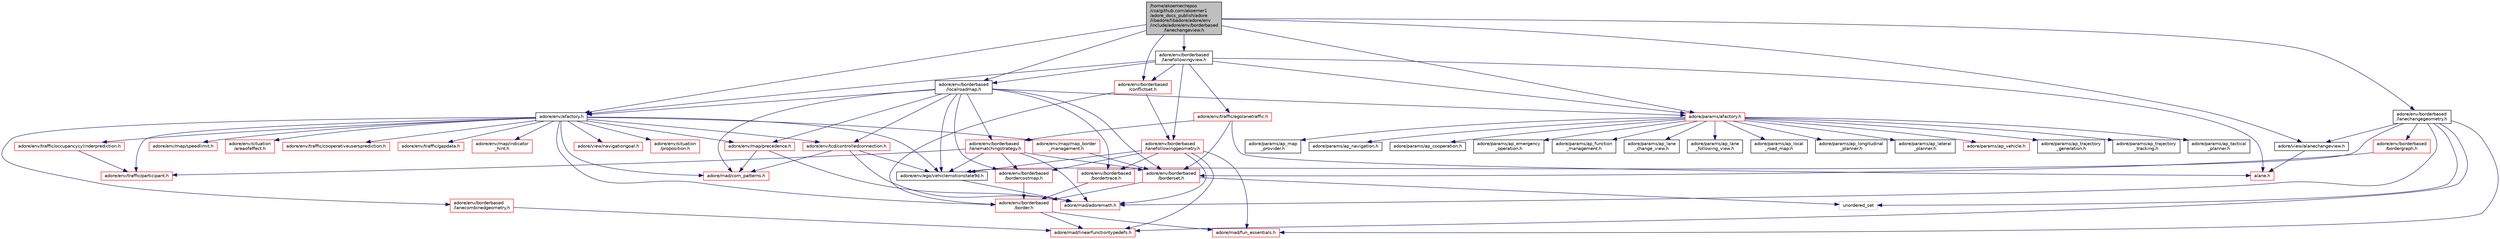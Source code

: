digraph "/home/akoerner/repos/csa/github.com/akoerner1/adore_docs_publish/adore/libadore/libadore/adore/env/include/adore/env/borderbased/lanechangeview.h"
{
 // LATEX_PDF_SIZE
  edge [fontname="Helvetica",fontsize="10",labelfontname="Helvetica",labelfontsize="10"];
  node [fontname="Helvetica",fontsize="10",shape=record];
  Node1 [label="/home/akoerner/repos\l/csa/github.com/akoerner1\l/adore_docs_publish/adore\l/libadore/libadore/adore/env\l/include/adore/env/borderbased\l/lanechangeview.h",height=0.2,width=0.4,color="black", fillcolor="grey75", style="filled", fontcolor="black",tooltip=" "];
  Node1 -> Node2 [color="midnightblue",fontsize="10",style="solid",fontname="Helvetica"];
  Node2 [label="adore/env/afactory.h",height=0.2,width=0.4,color="black", fillcolor="white", style="filled",URL="$env_2include_2adore_2env_2afactory_8h.html",tooltip=" "];
  Node2 -> Node3 [color="midnightblue",fontsize="10",style="solid",fontname="Helvetica"];
  Node3 [label="adore/env/borderbased\l/border.h",height=0.2,width=0.4,color="red", fillcolor="white", style="filled",URL="$border_8h.html",tooltip=" "];
  Node3 -> Node20 [color="midnightblue",fontsize="10",style="solid",fontname="Helvetica"];
  Node20 [label="adore/mad/fun_essentials.h",height=0.2,width=0.4,color="red", fillcolor="white", style="filled",URL="$fun__essentials_8h.html",tooltip=" "];
  Node3 -> Node39 [color="midnightblue",fontsize="10",style="solid",fontname="Helvetica"];
  Node39 [label="adore/mad/linearfunctiontypedefs.h",height=0.2,width=0.4,color="red", fillcolor="white", style="filled",URL="$linearfunctiontypedefs_8h.html",tooltip=" "];
  Node2 -> Node40 [color="midnightblue",fontsize="10",style="solid",fontname="Helvetica"];
  Node40 [label="adore/view/navigationgoal.h",height=0.2,width=0.4,color="red", fillcolor="white", style="filled",URL="$navigationgoal_8h.html",tooltip=" "];
  Node2 -> Node42 [color="midnightblue",fontsize="10",style="solid",fontname="Helvetica"];
  Node42 [label="adore/env/ego/vehiclemotionstate9d.h",height=0.2,width=0.4,color="black", fillcolor="white", style="filled",URL="$env_2include_2adore_2env_2ego_2vehiclemotionstate9d_8h.html",tooltip=" "];
  Node42 -> Node7 [color="midnightblue",fontsize="10",style="solid",fontname="Helvetica"];
  Node7 [label="adore/mad/adoremath.h",height=0.2,width=0.4,color="red", fillcolor="white", style="filled",URL="$adoremath_8h.html",tooltip=" "];
  Node2 -> Node43 [color="midnightblue",fontsize="10",style="solid",fontname="Helvetica"];
  Node43 [label="adore/env/traffic/participant.h",height=0.2,width=0.4,color="red", fillcolor="white", style="filled",URL="$participant_8h.html",tooltip=" "];
  Node2 -> Node45 [color="midnightblue",fontsize="10",style="solid",fontname="Helvetica"];
  Node45 [label="adore/mad/com_patterns.h",height=0.2,width=0.4,color="red", fillcolor="white", style="filled",URL="$com__patterns_8h.html",tooltip=" "];
  Node2 -> Node47 [color="midnightblue",fontsize="10",style="solid",fontname="Helvetica"];
  Node47 [label="adore/env/map/precedence.h",height=0.2,width=0.4,color="red", fillcolor="white", style="filled",URL="$precedence_8h.html",tooltip=" "];
  Node47 -> Node7 [color="midnightblue",fontsize="10",style="solid",fontname="Helvetica"];
  Node47 -> Node45 [color="midnightblue",fontsize="10",style="solid",fontname="Helvetica"];
  Node2 -> Node49 [color="midnightblue",fontsize="10",style="solid",fontname="Helvetica"];
  Node49 [label="adore/env/map/map_border\l_management.h",height=0.2,width=0.4,color="red", fillcolor="white", style="filled",URL="$map__border__management_8h.html",tooltip=" "];
  Node49 -> Node50 [color="midnightblue",fontsize="10",style="solid",fontname="Helvetica"];
  Node50 [label="adore/env/borderbased\l/borderset.h",height=0.2,width=0.4,color="red", fillcolor="white", style="filled",URL="$borderset_8h.html",tooltip=" "];
  Node50 -> Node3 [color="midnightblue",fontsize="10",style="solid",fontname="Helvetica"];
  Node50 -> Node53 [color="midnightblue",fontsize="10",style="solid",fontname="Helvetica"];
  Node53 [label="unordered_set",height=0.2,width=0.4,color="grey75", fillcolor="white", style="filled",tooltip=" "];
  Node2 -> Node60 [color="midnightblue",fontsize="10",style="solid",fontname="Helvetica"];
  Node60 [label="adore/env/situation\l/proposition.h",height=0.2,width=0.4,color="red", fillcolor="white", style="filled",URL="$proposition_8h.html",tooltip=" "];
  Node2 -> Node61 [color="midnightblue",fontsize="10",style="solid",fontname="Helvetica"];
  Node61 [label="adore/env/tcd/controlledconnection.h",height=0.2,width=0.4,color="red", fillcolor="white", style="filled",URL="$controlledconnection_8h.html",tooltip=" "];
  Node61 -> Node45 [color="midnightblue",fontsize="10",style="solid",fontname="Helvetica"];
  Node61 -> Node7 [color="midnightblue",fontsize="10",style="solid",fontname="Helvetica"];
  Node61 -> Node42 [color="midnightblue",fontsize="10",style="solid",fontname="Helvetica"];
  Node2 -> Node65 [color="midnightblue",fontsize="10",style="solid",fontname="Helvetica"];
  Node65 [label="adore/env/traffic/occupancycylinderprediction.h",height=0.2,width=0.4,color="red", fillcolor="white", style="filled",URL="$occupancycylinderprediction_8h.html",tooltip=" "];
  Node65 -> Node43 [color="midnightblue",fontsize="10",style="solid",fontname="Helvetica"];
  Node2 -> Node69 [color="midnightblue",fontsize="10",style="solid",fontname="Helvetica"];
  Node69 [label="adore/env/borderbased\l/lanecombinedgeometry.h",height=0.2,width=0.4,color="red", fillcolor="white", style="filled",URL="$lanecombinedgeometry_8h.html",tooltip=" "];
  Node69 -> Node39 [color="midnightblue",fontsize="10",style="solid",fontname="Helvetica"];
  Node2 -> Node76 [color="midnightblue",fontsize="10",style="solid",fontname="Helvetica"];
  Node76 [label="adore/env/map/speedlimit.h",height=0.2,width=0.4,color="red", fillcolor="white", style="filled",URL="$speedlimit_8h.html",tooltip=" "];
  Node2 -> Node77 [color="midnightblue",fontsize="10",style="solid",fontname="Helvetica"];
  Node77 [label="adore/env/situation\l/areaofeffect.h",height=0.2,width=0.4,color="red", fillcolor="white", style="filled",URL="$areaofeffect_8h.html",tooltip=" "];
  Node2 -> Node78 [color="midnightblue",fontsize="10",style="solid",fontname="Helvetica"];
  Node78 [label="adore/env/traffic/cooperativeusersprediction.h",height=0.2,width=0.4,color="red", fillcolor="white", style="filled",URL="$cooperativeusersprediction_8h.html",tooltip=" "];
  Node2 -> Node79 [color="midnightblue",fontsize="10",style="solid",fontname="Helvetica"];
  Node79 [label="adore/env/traffic/gapdata.h",height=0.2,width=0.4,color="red", fillcolor="white", style="filled",URL="$gapdata_8h.html",tooltip=" "];
  Node2 -> Node81 [color="midnightblue",fontsize="10",style="solid",fontname="Helvetica"];
  Node81 [label="adore/env/map/indicator\l_hint.h",height=0.2,width=0.4,color="red", fillcolor="white", style="filled",URL="$indicator__hint_8h.html",tooltip=" "];
  Node1 -> Node72 [color="midnightblue",fontsize="10",style="solid",fontname="Helvetica"];
  Node72 [label="adore/view/alanechangeview.h",height=0.2,width=0.4,color="black", fillcolor="white", style="filled",URL="$alanechangeview_8h.html",tooltip=" "];
  Node72 -> Node73 [color="midnightblue",fontsize="10",style="solid",fontname="Helvetica"];
  Node73 [label="alane.h",height=0.2,width=0.4,color="red", fillcolor="white", style="filled",URL="$alane_8h.html",tooltip=" "];
  Node1 -> Node83 [color="midnightblue",fontsize="10",style="solid",fontname="Helvetica"];
  Node83 [label="adore/env/borderbased\l/lanechangegeometry.h",height=0.2,width=0.4,color="black", fillcolor="white", style="filled",URL="$lanechangegeometry_8h.html",tooltip=" "];
  Node83 -> Node72 [color="midnightblue",fontsize="10",style="solid",fontname="Helvetica"];
  Node83 -> Node7 [color="midnightblue",fontsize="10",style="solid",fontname="Helvetica"];
  Node83 -> Node20 [color="midnightblue",fontsize="10",style="solid",fontname="Helvetica"];
  Node83 -> Node53 [color="midnightblue",fontsize="10",style="solid",fontname="Helvetica"];
  Node83 -> Node84 [color="midnightblue",fontsize="10",style="solid",fontname="Helvetica"];
  Node84 [label="adore/env/borderbased\l/bordergraph.h",height=0.2,width=0.4,color="red", fillcolor="white", style="filled",URL="$bordergraph_8h.html",tooltip=" "];
  Node84 -> Node50 [color="midnightblue",fontsize="10",style="solid",fontname="Helvetica"];
  Node83 -> Node42 [color="midnightblue",fontsize="10",style="solid",fontname="Helvetica"];
  Node83 -> Node39 [color="midnightblue",fontsize="10",style="solid",fontname="Helvetica"];
  Node1 -> Node85 [color="midnightblue",fontsize="10",style="solid",fontname="Helvetica"];
  Node85 [label="adore/env/borderbased\l/localroadmap.h",height=0.2,width=0.4,color="black", fillcolor="white", style="filled",URL="$localroadmap_8h.html",tooltip=" "];
  Node85 -> Node50 [color="midnightblue",fontsize="10",style="solid",fontname="Helvetica"];
  Node85 -> Node86 [color="midnightblue",fontsize="10",style="solid",fontname="Helvetica"];
  Node86 [label="adore/env/borderbased\l/bordertrace.h",height=0.2,width=0.4,color="red", fillcolor="white", style="filled",URL="$bordertrace_8h.html",tooltip=" "];
  Node86 -> Node3 [color="midnightblue",fontsize="10",style="solid",fontname="Helvetica"];
  Node85 -> Node87 [color="midnightblue",fontsize="10",style="solid",fontname="Helvetica"];
  Node87 [label="adore/env/borderbased\l/lanematchingstrategy.h",height=0.2,width=0.4,color="red", fillcolor="white", style="filled",URL="$lanematchingstrategy_8h.html",tooltip=" "];
  Node87 -> Node50 [color="midnightblue",fontsize="10",style="solid",fontname="Helvetica"];
  Node87 -> Node88 [color="midnightblue",fontsize="10",style="solid",fontname="Helvetica"];
  Node88 [label="adore/env/borderbased\l/bordercostmap.h",height=0.2,width=0.4,color="red", fillcolor="white", style="filled",URL="$bordercostmap_8h.html",tooltip=" "];
  Node88 -> Node3 [color="midnightblue",fontsize="10",style="solid",fontname="Helvetica"];
  Node87 -> Node42 [color="midnightblue",fontsize="10",style="solid",fontname="Helvetica"];
  Node87 -> Node7 [color="midnightblue",fontsize="10",style="solid",fontname="Helvetica"];
  Node87 -> Node43 [color="midnightblue",fontsize="10",style="solid",fontname="Helvetica"];
  Node85 -> Node88 [color="midnightblue",fontsize="10",style="solid",fontname="Helvetica"];
  Node85 -> Node2 [color="midnightblue",fontsize="10",style="solid",fontname="Helvetica"];
  Node85 -> Node90 [color="midnightblue",fontsize="10",style="solid",fontname="Helvetica"];
  Node90 [label="adore/params/afactory.h",height=0.2,width=0.4,color="red", fillcolor="white", style="filled",URL="$params_2include_2adore_2params_2afactory_8h.html",tooltip=" "];
  Node90 -> Node91 [color="midnightblue",fontsize="10",style="solid",fontname="Helvetica"];
  Node91 [label="adore/params/ap_vehicle.h",height=0.2,width=0.4,color="red", fillcolor="white", style="filled",URL="$ap__vehicle_8h.html",tooltip=" "];
  Node90 -> Node92 [color="midnightblue",fontsize="10",style="solid",fontname="Helvetica"];
  Node92 [label="adore/params/ap_trajectory\l_generation.h",height=0.2,width=0.4,color="black", fillcolor="white", style="filled",URL="$ap__trajectory__generation_8h.html",tooltip=" "];
  Node90 -> Node93 [color="midnightblue",fontsize="10",style="solid",fontname="Helvetica"];
  Node93 [label="adore/params/ap_trajectory\l_tracking.h",height=0.2,width=0.4,color="black", fillcolor="white", style="filled",URL="$ap__trajectory__tracking_8h.html",tooltip=" "];
  Node90 -> Node94 [color="midnightblue",fontsize="10",style="solid",fontname="Helvetica"];
  Node94 [label="adore/params/ap_tactical\l_planner.h",height=0.2,width=0.4,color="black", fillcolor="white", style="filled",URL="$ap__tactical__planner_8h.html",tooltip=" "];
  Node90 -> Node95 [color="midnightblue",fontsize="10",style="solid",fontname="Helvetica"];
  Node95 [label="adore/params/ap_map\l_provider.h",height=0.2,width=0.4,color="black", fillcolor="white", style="filled",URL="$ap__map__provider_8h.html",tooltip=" "];
  Node90 -> Node96 [color="midnightblue",fontsize="10",style="solid",fontname="Helvetica"];
  Node96 [label="adore/params/ap_navigation.h",height=0.2,width=0.4,color="black", fillcolor="white", style="filled",URL="$ap__navigation_8h.html",tooltip=" "];
  Node90 -> Node97 [color="midnightblue",fontsize="10",style="solid",fontname="Helvetica"];
  Node97 [label="adore/params/ap_cooperation.h",height=0.2,width=0.4,color="black", fillcolor="white", style="filled",URL="$ap__cooperation_8h.html",tooltip=" "];
  Node90 -> Node98 [color="midnightblue",fontsize="10",style="solid",fontname="Helvetica"];
  Node98 [label="adore/params/ap_emergency\l_operation.h",height=0.2,width=0.4,color="black", fillcolor="white", style="filled",URL="$ap__emergency__operation_8h.html",tooltip=" "];
  Node90 -> Node99 [color="midnightblue",fontsize="10",style="solid",fontname="Helvetica"];
  Node99 [label="adore/params/ap_function\l_management.h",height=0.2,width=0.4,color="black", fillcolor="white", style="filled",URL="$ap__function__management_8h.html",tooltip=" "];
  Node90 -> Node100 [color="midnightblue",fontsize="10",style="solid",fontname="Helvetica"];
  Node100 [label="adore/params/ap_lane\l_change_view.h",height=0.2,width=0.4,color="black", fillcolor="white", style="filled",URL="$ap__lane__change__view_8h.html",tooltip=" "];
  Node90 -> Node101 [color="midnightblue",fontsize="10",style="solid",fontname="Helvetica"];
  Node101 [label="adore/params/ap_lane\l_following_view.h",height=0.2,width=0.4,color="black", fillcolor="white", style="filled",URL="$ap__lane__following__view_8h.html",tooltip=" "];
  Node90 -> Node102 [color="midnightblue",fontsize="10",style="solid",fontname="Helvetica"];
  Node102 [label="adore/params/ap_local\l_road_map.h",height=0.2,width=0.4,color="black", fillcolor="white", style="filled",URL="$ap__local__road__map_8h.html",tooltip=" "];
  Node90 -> Node103 [color="midnightblue",fontsize="10",style="solid",fontname="Helvetica"];
  Node103 [label="adore/params/ap_longitudinal\l_planner.h",height=0.2,width=0.4,color="black", fillcolor="white", style="filled",URL="$ap__longitudinal__planner_8h.html",tooltip=" "];
  Node90 -> Node104 [color="midnightblue",fontsize="10",style="solid",fontname="Helvetica"];
  Node104 [label="adore/params/ap_lateral\l_planner.h",height=0.2,width=0.4,color="black", fillcolor="white", style="filled",URL="$ap__lateral__planner_8h.html",tooltip=" "];
  Node85 -> Node45 [color="midnightblue",fontsize="10",style="solid",fontname="Helvetica"];
  Node85 -> Node42 [color="midnightblue",fontsize="10",style="solid",fontname="Helvetica"];
  Node85 -> Node47 [color="midnightblue",fontsize="10",style="solid",fontname="Helvetica"];
  Node85 -> Node61 [color="midnightblue",fontsize="10",style="solid",fontname="Helvetica"];
  Node1 -> Node112 [color="midnightblue",fontsize="10",style="solid",fontname="Helvetica"];
  Node112 [label="adore/env/borderbased\l/lanefollowingview.h",height=0.2,width=0.4,color="black", fillcolor="white", style="filled",URL="$lanefollowingview_8h.html",tooltip=" "];
  Node112 -> Node2 [color="midnightblue",fontsize="10",style="solid",fontname="Helvetica"];
  Node112 -> Node113 [color="midnightblue",fontsize="10",style="solid",fontname="Helvetica"];
  Node113 [label="adore/env/borderbased\l/lanefollowinggeometry.h",height=0.2,width=0.4,color="red", fillcolor="white", style="filled",URL="$lanefollowinggeometry_8h.html",tooltip=" "];
  Node113 -> Node7 [color="midnightblue",fontsize="10",style="solid",fontname="Helvetica"];
  Node113 -> Node20 [color="midnightblue",fontsize="10",style="solid",fontname="Helvetica"];
  Node113 -> Node86 [color="midnightblue",fontsize="10",style="solid",fontname="Helvetica"];
  Node113 -> Node42 [color="midnightblue",fontsize="10",style="solid",fontname="Helvetica"];
  Node113 -> Node88 [color="midnightblue",fontsize="10",style="solid",fontname="Helvetica"];
  Node113 -> Node39 [color="midnightblue",fontsize="10",style="solid",fontname="Helvetica"];
  Node112 -> Node85 [color="midnightblue",fontsize="10",style="solid",fontname="Helvetica"];
  Node112 -> Node117 [color="midnightblue",fontsize="10",style="solid",fontname="Helvetica"];
  Node117 [label="adore/env/traffic/egolanetraffic.h",height=0.2,width=0.4,color="red", fillcolor="white", style="filled",URL="$egolanetraffic_8h.html",tooltip=" "];
  Node117 -> Node87 [color="midnightblue",fontsize="10",style="solid",fontname="Helvetica"];
  Node117 -> Node50 [color="midnightblue",fontsize="10",style="solid",fontname="Helvetica"];
  Node117 -> Node73 [color="midnightblue",fontsize="10",style="solid",fontname="Helvetica"];
  Node112 -> Node90 [color="midnightblue",fontsize="10",style="solid",fontname="Helvetica"];
  Node112 -> Node73 [color="midnightblue",fontsize="10",style="solid",fontname="Helvetica"];
  Node112 -> Node119 [color="midnightblue",fontsize="10",style="solid",fontname="Helvetica"];
  Node119 [label="adore/env/borderbased\l/conflictset.h",height=0.2,width=0.4,color="red", fillcolor="white", style="filled",URL="$env_2include_2adore_2env_2borderbased_2conflictset_8h.html",tooltip=" "];
  Node119 -> Node3 [color="midnightblue",fontsize="10",style="solid",fontname="Helvetica"];
  Node119 -> Node113 [color="midnightblue",fontsize="10",style="solid",fontname="Helvetica"];
  Node1 -> Node90 [color="midnightblue",fontsize="10",style="solid",fontname="Helvetica"];
  Node1 -> Node119 [color="midnightblue",fontsize="10",style="solid",fontname="Helvetica"];
}
